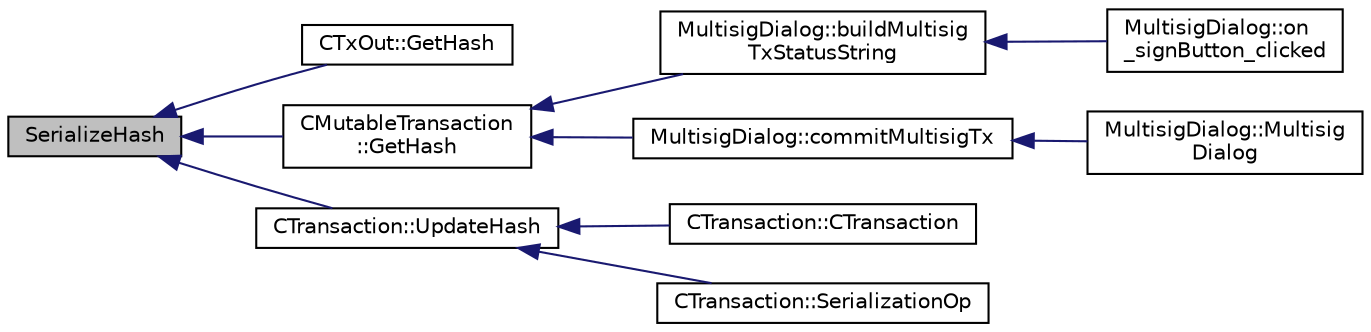 digraph "SerializeHash"
{
  edge [fontname="Helvetica",fontsize="10",labelfontname="Helvetica",labelfontsize="10"];
  node [fontname="Helvetica",fontsize="10",shape=record];
  rankdir="LR";
  Node627 [label="SerializeHash",height=0.2,width=0.4,color="black", fillcolor="grey75", style="filled", fontcolor="black"];
  Node627 -> Node628 [dir="back",color="midnightblue",fontsize="10",style="solid",fontname="Helvetica"];
  Node628 [label="CTxOut::GetHash",height=0.2,width=0.4,color="black", fillcolor="white", style="filled",URL="$class_c_tx_out.html#af97a27e75b8698951bacc4c5a6ca70af"];
  Node627 -> Node629 [dir="back",color="midnightblue",fontsize="10",style="solid",fontname="Helvetica"];
  Node629 [label="CMutableTransaction\l::GetHash",height=0.2,width=0.4,color="black", fillcolor="white", style="filled",URL="$struct_c_mutable_transaction.html#a52799a4ca4831f56532c1c0bcb110721",tooltip="Compute the hash of this CMutableTransaction. "];
  Node629 -> Node630 [dir="back",color="midnightblue",fontsize="10",style="solid",fontname="Helvetica"];
  Node630 [label="MultisigDialog::buildMultisig\lTxStatusString",height=0.2,width=0.4,color="black", fillcolor="white", style="filled",URL="$class_multisig_dialog.html#a3992213f912c0335428a38138df096b7"];
  Node630 -> Node631 [dir="back",color="midnightblue",fontsize="10",style="solid",fontname="Helvetica"];
  Node631 [label="MultisigDialog::on\l_signButton_clicked",height=0.2,width=0.4,color="black", fillcolor="white", style="filled",URL="$class_multisig_dialog.html#a5fdc6c2578e0f4e2f7900a3723d223ae"];
  Node629 -> Node632 [dir="back",color="midnightblue",fontsize="10",style="solid",fontname="Helvetica"];
  Node632 [label="MultisigDialog::commitMultisigTx",height=0.2,width=0.4,color="black", fillcolor="white", style="filled",URL="$class_multisig_dialog.html#a4b8f46adc64493a801bffb464b7c09ea"];
  Node632 -> Node633 [dir="back",color="midnightblue",fontsize="10",style="solid",fontname="Helvetica"];
  Node633 [label="MultisigDialog::Multisig\lDialog",height=0.2,width=0.4,color="black", fillcolor="white", style="filled",URL="$class_multisig_dialog.html#af8ff2a9f6dc05a9468d955cb428c6474"];
  Node627 -> Node634 [dir="back",color="midnightblue",fontsize="10",style="solid",fontname="Helvetica"];
  Node634 [label="CTransaction::UpdateHash",height=0.2,width=0.4,color="black", fillcolor="white", style="filled",URL="$class_c_transaction.html#a8f54f9ab821e9ebb04a9ec4941fd47e3"];
  Node634 -> Node635 [dir="back",color="midnightblue",fontsize="10",style="solid",fontname="Helvetica"];
  Node635 [label="CTransaction::CTransaction",height=0.2,width=0.4,color="black", fillcolor="white", style="filled",URL="$class_c_transaction.html#a6607e95af3e2851ee3b7fe335a05eb4c",tooltip="Convert a CMutableTransaction into a CTransaction. "];
  Node634 -> Node636 [dir="back",color="midnightblue",fontsize="10",style="solid",fontname="Helvetica"];
  Node636 [label="CTransaction::SerializationOp",height=0.2,width=0.4,color="black", fillcolor="white", style="filled",URL="$class_c_transaction.html#aa79659fab1e973a058494393209b0a59"];
}
